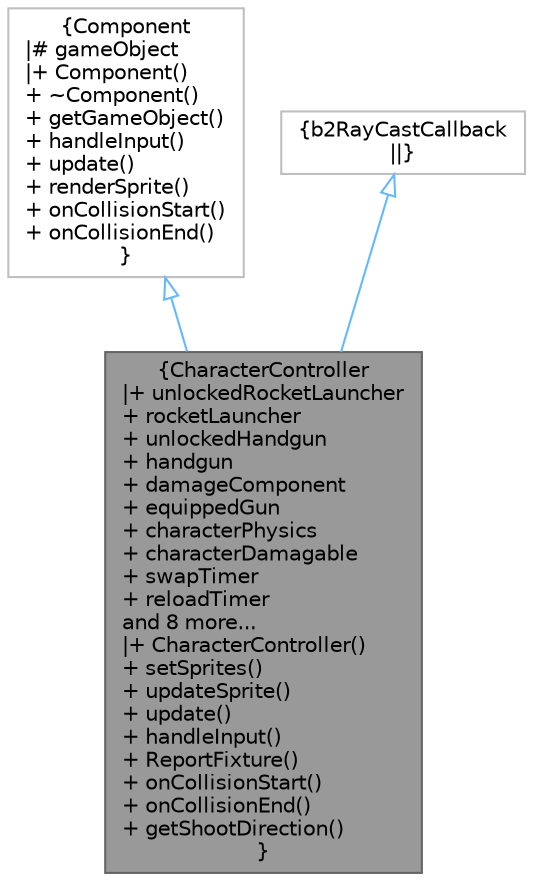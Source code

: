 digraph "CharacterController"
{
 // LATEX_PDF_SIZE
  bgcolor="transparent";
  edge [fontname=Helvetica,fontsize=10,labelfontname=Helvetica,labelfontsize=10];
  node [fontname=Helvetica,fontsize=10,shape=box,height=0.2,width=0.4];
  Node1 [label="{CharacterController\n|+ unlockedRocketLauncher\l+ rocketLauncher\l+ unlockedHandgun\l+ handgun\l+ damageComponent\l+ equippedGun\l+ characterPhysics\l+ characterDamagable\l+ swapTimer\l+ reloadTimer\land 8 more...\l|+ CharacterController()\l+ setSprites()\l+ updateSprite()\l+ update()\l+ handleInput()\l+ ReportFixture()\l+ onCollisionStart()\l+ onCollisionEnd()\l+ getShootDirection()\l}",height=0.2,width=0.4,color="gray40", fillcolor="grey60", style="filled", fontcolor="black",tooltip=" "];
  Node2 -> Node1 [dir="back",color="steelblue1",style="solid",arrowtail="onormal"];
  Node2 [label="{Component\n|# gameObject\l|+ Component()\l+ ~Component()\l+ getGameObject()\l+ handleInput()\l+ update()\l+ renderSprite()\l+ onCollisionStart()\l+ onCollisionEnd()\l}",height=0.2,width=0.4,color="grey75", fillcolor="white", style="filled",URL="$classComponent.html",tooltip=" "];
  Node3 -> Node1 [dir="back",color="steelblue1",style="solid",arrowtail="onormal"];
  Node3 [label="{b2RayCastCallback\n||}",height=0.2,width=0.4,color="grey75", fillcolor="white", style="filled",tooltip=" "];
}
